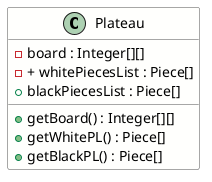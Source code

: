 @startuml
skinparam classBorderColor #4F4F4F
skinparam classBackgroundColor #FFFFFD

class Plateau{
    - board : Integer[][]
-    + whitePiecesList : Piece[]
    + blackPiecesList : Piece[]

    + getBoard() : Integer[][]
    + getWhitePL() : Piece[]
    + getBlackPL() : Piece[]

}

@enduml